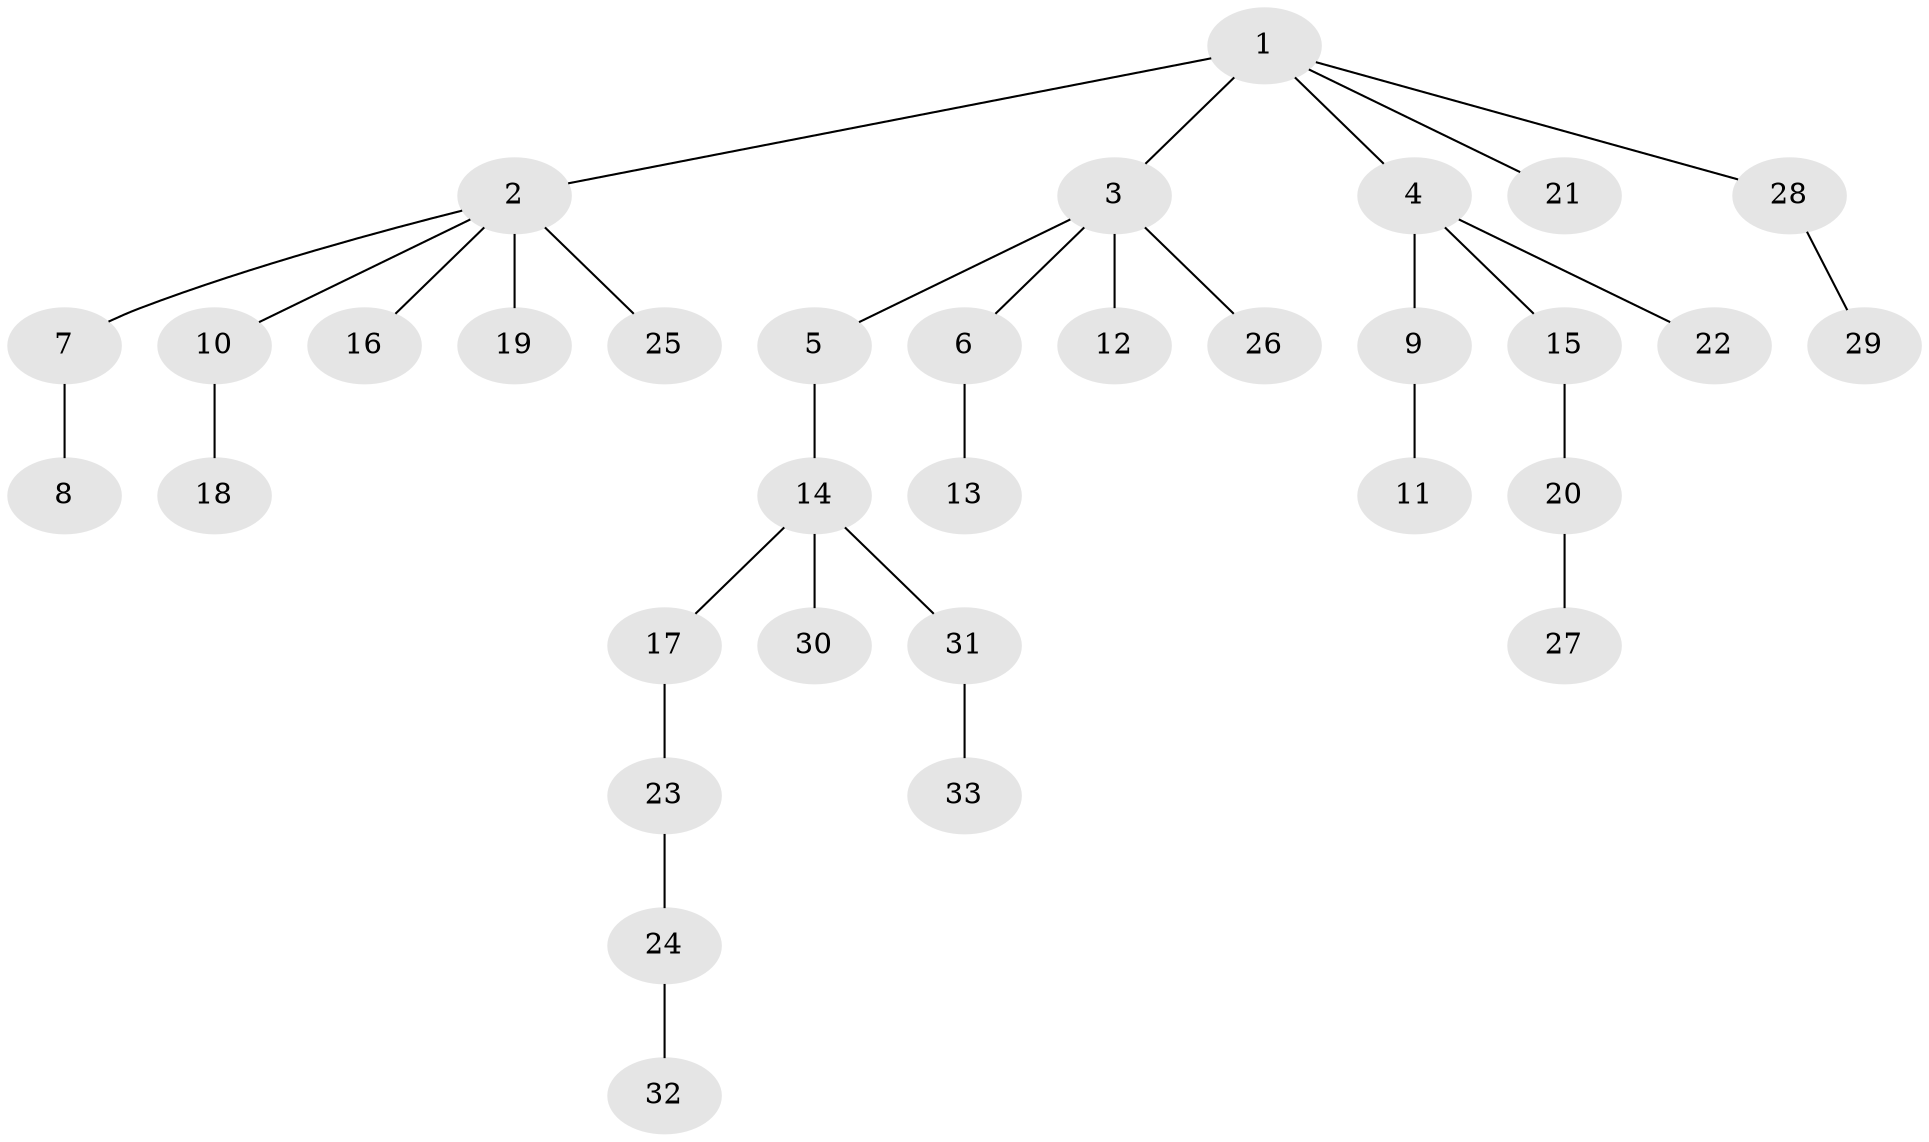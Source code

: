// original degree distribution, {7: 0.015151515151515152, 4: 0.030303030303030304, 6: 0.030303030303030304, 3: 0.13636363636363635, 2: 0.24242424242424243, 1: 0.5151515151515151, 5: 0.030303030303030304}
// Generated by graph-tools (version 1.1) at 2025/36/03/09/25 02:36:42]
// undirected, 33 vertices, 32 edges
graph export_dot {
graph [start="1"]
  node [color=gray90,style=filled];
  1;
  2;
  3;
  4;
  5;
  6;
  7;
  8;
  9;
  10;
  11;
  12;
  13;
  14;
  15;
  16;
  17;
  18;
  19;
  20;
  21;
  22;
  23;
  24;
  25;
  26;
  27;
  28;
  29;
  30;
  31;
  32;
  33;
  1 -- 2 [weight=2.0];
  1 -- 3 [weight=1.0];
  1 -- 4 [weight=1.0];
  1 -- 21 [weight=1.0];
  1 -- 28 [weight=1.0];
  2 -- 7 [weight=1.0];
  2 -- 10 [weight=1.0];
  2 -- 16 [weight=1.0];
  2 -- 19 [weight=1.0];
  2 -- 25 [weight=1.0];
  3 -- 5 [weight=1.0];
  3 -- 6 [weight=1.0];
  3 -- 12 [weight=1.0];
  3 -- 26 [weight=1.0];
  4 -- 9 [weight=1.0];
  4 -- 15 [weight=1.0];
  4 -- 22 [weight=1.0];
  5 -- 14 [weight=1.0];
  6 -- 13 [weight=1.0];
  7 -- 8 [weight=1.0];
  9 -- 11 [weight=3.0];
  10 -- 18 [weight=1.0];
  14 -- 17 [weight=1.0];
  14 -- 30 [weight=1.0];
  14 -- 31 [weight=1.0];
  15 -- 20 [weight=1.0];
  17 -- 23 [weight=1.0];
  20 -- 27 [weight=1.0];
  23 -- 24 [weight=1.0];
  24 -- 32 [weight=1.0];
  28 -- 29 [weight=1.0];
  31 -- 33 [weight=1.0];
}
